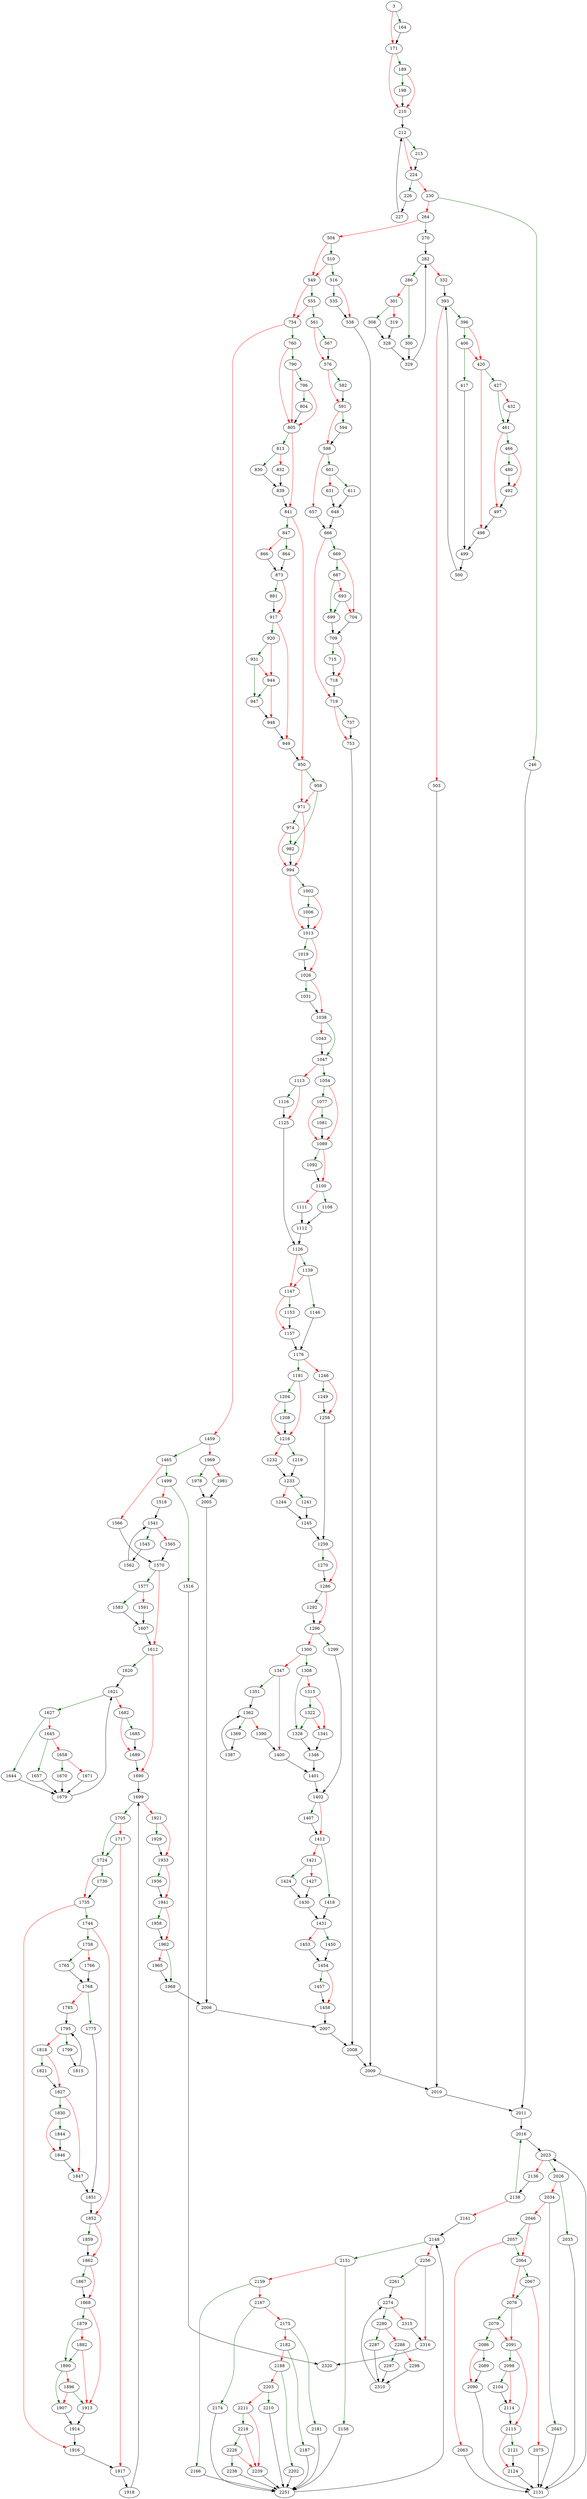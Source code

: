 strict digraph "sqlite3WhereCodeOneLoopStart" {
	// Node definitions.
	3 [entry=true];
	164;
	171;
	189;
	210;
	198;
	212;
	215;
	224;
	226;
	230;
	227;
	246;
	264;
	2011;
	270;
	504;
	282;
	286;
	332;
	300;
	301;
	329;
	308;
	319;
	328;
	393;
	396;
	503;
	406;
	420;
	417;
	499;
	427;
	498;
	461;
	432;
	466;
	497;
	480;
	492;
	500;
	2010;
	510;
	549;
	516;
	535;
	538;
	2009;
	555;
	754;
	561;
	567;
	576;
	582;
	591;
	594;
	598;
	601;
	657;
	611;
	631;
	648;
	666;
	669;
	719;
	687;
	704;
	699;
	693;
	709;
	715;
	718;
	737;
	753;
	2008;
	760;
	1459;
	790;
	805;
	796;
	804;
	813;
	841;
	830;
	832;
	839;
	847;
	950;
	864;
	866;
	873;
	881;
	917;
	920;
	949;
	931;
	944;
	947;
	948;
	958;
	971;
	982;
	974;
	994;
	1002;
	1013;
	1006;
	1019;
	1026;
	1031;
	1038;
	1047;
	1043;
	1054;
	1113;
	1077;
	1089;
	1081;
	1092;
	1100;
	1108;
	1111;
	1112;
	1126;
	1116;
	1125;
	1139;
	1147;
	1146;
	1176;
	1153;
	1157;
	1181;
	1246;
	1204;
	1216;
	1208;
	1219;
	1232;
	1233;
	1241;
	1244;
	1245;
	1259;
	1249;
	1258;
	1270;
	1286;
	1292;
	1296;
	1299;
	1300;
	1402;
	1308;
	1347;
	1328;
	1315;
	1322;
	1341;
	1346;
	1401;
	1351;
	1400;
	1362;
	1369;
	1390;
	1387;
	1407;
	1412;
	1418;
	1421;
	1431;
	1424;
	1427;
	1430;
	1450;
	1453;
	1454;
	1457;
	1458;
	2007;
	1465;
	1969;
	1499;
	1566;
	1516;
	1518;
	2320;
	1541;
	1545;
	1565;
	1562;
	1570;
	1577;
	1612;
	1583;
	1591;
	1607;
	1620;
	1690;
	1621;
	1627;
	1682;
	1644;
	1645;
	1679;
	1657;
	1658;
	1670;
	1671;
	1685;
	1689;
	1699;
	1705;
	1921;
	1724;
	1717;
	1917;
	1730;
	1735;
	1744;
	1916;
	1758;
	1852;
	1765;
	1766;
	1768;
	1775;
	1785;
	1851;
	1795;
	1799;
	1818;
	1815;
	1821;
	1827;
	1830;
	1847;
	1844;
	1846;
	1859;
	1862;
	1867;
	1868;
	1879;
	1913;
	1890;
	1882;
	1907;
	1896;
	1914;
	1918;
	1929;
	1933;
	1936;
	1941;
	1958;
	1962;
	1968;
	1965;
	2006;
	1978;
	1981;
	2005;
	2016;
	2023;
	2026;
	2136;
	2033;
	2034;
	2131;
	2043;
	2046;
	2057;
	2064;
	2063;
	2067;
	2076;
	2075;
	2079;
	2091;
	2086;
	2089;
	2090;
	2098;
	2115;
	2104;
	2114;
	2121;
	2124;
	2138;
	2141;
	2148;
	2151;
	2256;
	2158;
	2159;
	2251;
	2166;
	2167;
	2174;
	2175;
	2181;
	2182;
	2187;
	2188;
	2202;
	2203;
	2210;
	2211;
	2218;
	2239;
	2226;
	2238;
	2261;
	2316;
	2274;
	2280;
	2315;
	2287;
	2288;
	2310;
	2297;
	2298;

	// Edge definitions.
	3 -> 164 [
		color=darkgreen
		cond=true
	];
	3 -> 171 [
		color=red
		cond=false
	];
	164 -> 171;
	171 -> 189 [
		color=darkgreen
		cond=true
	];
	171 -> 210 [
		color=red
		cond=false
	];
	189 -> 210 [
		color=red
		cond=false
	];
	189 -> 198 [
		color=darkgreen
		cond=true
	];
	210 -> 212;
	198 -> 210;
	212 -> 215 [
		color=darkgreen
		cond=true
	];
	212 -> 224 [
		color=red
		cond=false
	];
	215 -> 224;
	224 -> 226 [
		color=darkgreen
		cond=true
	];
	224 -> 230 [
		color=red
		cond=false
	];
	226 -> 227;
	230 -> 246 [
		color=darkgreen
		cond=true
	];
	230 -> 264 [
		color=red
		cond=false
	];
	227 -> 212;
	246 -> 2011;
	264 -> 270 [
		color=darkgreen
		cond=true
	];
	264 -> 504 [
		color=red
		cond=false
	];
	2011 -> 2016;
	270 -> 282;
	504 -> 510 [
		color=darkgreen
		cond=true
	];
	504 -> 549 [
		color=red
		cond=false
	];
	282 -> 286 [
		color=darkgreen
		cond=true
	];
	282 -> 332 [
		color=red
		cond=false
	];
	286 -> 300 [
		color=darkgreen
		cond=true
	];
	286 -> 301 [
		color=red
		cond=false
	];
	332 -> 393;
	300 -> 329;
	301 -> 308 [
		color=darkgreen
		cond=true
	];
	301 -> 319 [
		color=red
		cond=false
	];
	329 -> 282;
	308 -> 328;
	319 -> 328;
	328 -> 329;
	393 -> 396 [
		color=darkgreen
		cond=true
	];
	393 -> 503 [
		color=red
		cond=false
	];
	396 -> 406 [
		color=darkgreen
		cond=true
	];
	396 -> 420 [
		color=red
		cond=false
	];
	503 -> 2010;
	406 -> 420 [
		color=red
		cond=false
	];
	406 -> 417 [
		color=darkgreen
		cond=true
	];
	420 -> 427 [
		color=darkgreen
		cond=true
	];
	420 -> 498 [
		color=red
		cond=false
	];
	417 -> 499;
	499 -> 500;
	427 -> 461 [
		color=darkgreen
		cond=true
	];
	427 -> 432 [
		color=red
		cond=false
	];
	498 -> 499;
	461 -> 466 [
		color=darkgreen
		cond=true
	];
	461 -> 497 [
		color=red
		cond=false
	];
	432 -> 461;
	466 -> 480 [
		color=darkgreen
		cond=true
	];
	466 -> 492 [
		color=red
		cond=false
	];
	497 -> 498;
	480 -> 492;
	492 -> 497;
	500 -> 393;
	2010 -> 2011;
	510 -> 549 [
		color=red
		cond=false
	];
	510 -> 516 [
		color=darkgreen
		cond=true
	];
	549 -> 555 [
		color=darkgreen
		cond=true
	];
	549 -> 754 [
		color=red
		cond=false
	];
	516 -> 535 [
		color=darkgreen
		cond=true
	];
	516 -> 538 [
		color=red
		cond=false
	];
	535 -> 538;
	538 -> 2009;
	2009 -> 2010;
	555 -> 754 [
		color=red
		cond=false
	];
	555 -> 561 [
		color=darkgreen
		cond=true
	];
	754 -> 760 [
		color=darkgreen
		cond=true
	];
	754 -> 1459 [
		color=red
		cond=false
	];
	561 -> 567 [
		color=darkgreen
		cond=true
	];
	561 -> 576 [
		color=red
		cond=false
	];
	567 -> 576;
	576 -> 582 [
		color=darkgreen
		cond=true
	];
	576 -> 591 [
		color=red
		cond=false
	];
	582 -> 591;
	591 -> 594 [
		color=darkgreen
		cond=true
	];
	591 -> 598 [
		color=red
		cond=false
	];
	594 -> 598;
	598 -> 601 [
		color=darkgreen
		cond=true
	];
	598 -> 657 [
		color=red
		cond=false
	];
	601 -> 611 [
		color=darkgreen
		cond=true
	];
	601 -> 631 [
		color=red
		cond=false
	];
	657 -> 666;
	611 -> 648;
	631 -> 648;
	648 -> 666;
	666 -> 669 [
		color=darkgreen
		cond=true
	];
	666 -> 719 [
		color=red
		cond=false
	];
	669 -> 687 [
		color=darkgreen
		cond=true
	];
	669 -> 704 [
		color=red
		cond=false
	];
	719 -> 737 [
		color=darkgreen
		cond=true
	];
	719 -> 753 [
		color=red
		cond=false
	];
	687 -> 699 [
		color=darkgreen
		cond=true
	];
	687 -> 693 [
		color=red
		cond=false
	];
	704 -> 709;
	699 -> 709;
	693 -> 704 [
		color=red
		cond=false
	];
	693 -> 699 [
		color=darkgreen
		cond=true
	];
	709 -> 715 [
		color=darkgreen
		cond=true
	];
	709 -> 718 [
		color=red
		cond=false
	];
	715 -> 718;
	718 -> 719;
	737 -> 753;
	753 -> 2008;
	2008 -> 2009;
	760 -> 790 [
		color=darkgreen
		cond=true
	];
	760 -> 805 [
		color=red
		cond=false
	];
	1459 -> 1465 [
		color=darkgreen
		cond=true
	];
	1459 -> 1969 [
		color=red
		cond=false
	];
	790 -> 805 [
		color=red
		cond=false
	];
	790 -> 796 [
		color=darkgreen
		cond=true
	];
	805 -> 813 [
		color=darkgreen
		cond=true
	];
	805 -> 841 [
		color=red
		cond=false
	];
	796 -> 805 [
		color=red
		cond=false
	];
	796 -> 804 [
		color=darkgreen
		cond=true
	];
	804 -> 805;
	813 -> 830 [
		color=darkgreen
		cond=true
	];
	813 -> 832 [
		color=red
		cond=false
	];
	841 -> 847 [
		color=darkgreen
		cond=true
	];
	841 -> 950 [
		color=red
		cond=false
	];
	830 -> 839;
	832 -> 839;
	839 -> 841;
	847 -> 864 [
		color=darkgreen
		cond=true
	];
	847 -> 866 [
		color=red
		cond=false
	];
	950 -> 958 [
		color=darkgreen
		cond=true
	];
	950 -> 971 [
		color=red
		cond=false
	];
	864 -> 873;
	866 -> 873;
	873 -> 881 [
		color=darkgreen
		cond=true
	];
	873 -> 917 [
		color=red
		cond=false
	];
	881 -> 917;
	917 -> 920 [
		color=darkgreen
		cond=true
	];
	917 -> 949 [
		color=red
		cond=false
	];
	920 -> 931 [
		color=darkgreen
		cond=true
	];
	920 -> 944 [
		color=red
		cond=false
	];
	949 -> 950;
	931 -> 944 [
		color=red
		cond=false
	];
	931 -> 947 [
		color=darkgreen
		cond=true
	];
	944 -> 947 [
		color=darkgreen
		cond=true
	];
	944 -> 948 [
		color=red
		cond=false
	];
	947 -> 948;
	948 -> 949;
	958 -> 971 [
		color=red
		cond=false
	];
	958 -> 982 [
		color=darkgreen
		cond=true
	];
	971 -> 974 [
		color=darkgreen
		cond=true
	];
	971 -> 994 [
		color=red
		cond=false
	];
	982 -> 994;
	974 -> 982 [
		color=darkgreen
		cond=true
	];
	974 -> 994 [
		color=red
		cond=false
	];
	994 -> 1002 [
		color=darkgreen
		cond=true
	];
	994 -> 1013 [
		color=red
		cond=false
	];
	1002 -> 1013 [
		color=red
		cond=false
	];
	1002 -> 1006 [
		color=darkgreen
		cond=true
	];
	1013 -> 1019 [
		color=darkgreen
		cond=true
	];
	1013 -> 1026 [
		color=red
		cond=false
	];
	1006 -> 1013;
	1019 -> 1026;
	1026 -> 1031 [
		color=darkgreen
		cond=true
	];
	1026 -> 1038 [
		color=red
		cond=false
	];
	1031 -> 1038;
	1038 -> 1047 [
		color=darkgreen
		cond=true
	];
	1038 -> 1043 [
		color=red
		cond=false
	];
	1047 -> 1054 [
		color=darkgreen
		cond=true
	];
	1047 -> 1113 [
		color=red
		cond=false
	];
	1043 -> 1047;
	1054 -> 1077 [
		color=darkgreen
		cond=true
	];
	1054 -> 1089 [
		color=red
		cond=false
	];
	1113 -> 1116 [
		color=darkgreen
		cond=true
	];
	1113 -> 1125 [
		color=red
		cond=false
	];
	1077 -> 1089 [
		color=red
		cond=false
	];
	1077 -> 1081 [
		color=darkgreen
		cond=true
	];
	1089 -> 1092 [
		color=darkgreen
		cond=true
	];
	1089 -> 1100 [
		color=red
		cond=false
	];
	1081 -> 1089;
	1092 -> 1100;
	1100 -> 1108 [
		color=darkgreen
		cond=true
	];
	1100 -> 1111 [
		color=red
		cond=false
	];
	1108 -> 1112;
	1111 -> 1112;
	1112 -> 1126;
	1126 -> 1139 [
		color=darkgreen
		cond=true
	];
	1126 -> 1147 [
		color=red
		cond=false
	];
	1116 -> 1125;
	1125 -> 1126;
	1139 -> 1147 [
		color=red
		cond=false
	];
	1139 -> 1146 [
		color=darkgreen
		cond=true
	];
	1147 -> 1153 [
		color=darkgreen
		cond=true
	];
	1147 -> 1157 [
		color=red
		cond=false
	];
	1146 -> 1176;
	1176 -> 1181 [
		color=darkgreen
		cond=true
	];
	1176 -> 1246 [
		color=red
		cond=false
	];
	1153 -> 1157;
	1157 -> 1176;
	1181 -> 1204 [
		color=darkgreen
		cond=true
	];
	1181 -> 1216 [
		color=red
		cond=false
	];
	1246 -> 1249 [
		color=darkgreen
		cond=true
	];
	1246 -> 1258 [
		color=red
		cond=false
	];
	1204 -> 1216 [
		color=red
		cond=false
	];
	1204 -> 1208 [
		color=darkgreen
		cond=true
	];
	1216 -> 1219 [
		color=darkgreen
		cond=true
	];
	1216 -> 1232 [
		color=red
		cond=false
	];
	1208 -> 1216;
	1219 -> 1233;
	1232 -> 1233;
	1233 -> 1241 [
		color=darkgreen
		cond=true
	];
	1233 -> 1244 [
		color=red
		cond=false
	];
	1241 -> 1245;
	1244 -> 1245;
	1245 -> 1259;
	1259 -> 1270 [
		color=darkgreen
		cond=true
	];
	1259 -> 1286 [
		color=red
		cond=false
	];
	1249 -> 1258;
	1258 -> 1259;
	1270 -> 1286;
	1286 -> 1292 [
		color=darkgreen
		cond=true
	];
	1286 -> 1296 [
		color=red
		cond=false
	];
	1292 -> 1296;
	1296 -> 1299 [
		color=darkgreen
		cond=true
	];
	1296 -> 1300 [
		color=red
		cond=false
	];
	1299 -> 1402;
	1300 -> 1308 [
		color=darkgreen
		cond=true
	];
	1300 -> 1347 [
		color=red
		cond=false
	];
	1402 -> 1407 [
		color=darkgreen
		cond=true
	];
	1402 -> 1412 [
		color=red
		cond=false
	];
	1308 -> 1328 [
		color=darkgreen
		cond=true
	];
	1308 -> 1315 [
		color=red
		cond=false
	];
	1347 -> 1351 [
		color=darkgreen
		cond=true
	];
	1347 -> 1400 [
		color=red
		cond=false
	];
	1328 -> 1346;
	1315 -> 1322 [
		color=darkgreen
		cond=true
	];
	1315 -> 1341 [
		color=red
		cond=false
	];
	1322 -> 1328 [
		color=darkgreen
		cond=true
	];
	1322 -> 1341 [
		color=red
		cond=false
	];
	1341 -> 1346;
	1346 -> 1401;
	1401 -> 1402;
	1351 -> 1362;
	1400 -> 1401;
	1362 -> 1369 [
		color=darkgreen
		cond=true
	];
	1362 -> 1390 [
		color=red
		cond=false
	];
	1369 -> 1387;
	1390 -> 1400;
	1387 -> 1362;
	1407 -> 1412;
	1412 -> 1418 [
		color=darkgreen
		cond=true
	];
	1412 -> 1421 [
		color=red
		cond=false
	];
	1418 -> 1431;
	1421 -> 1424 [
		color=darkgreen
		cond=true
	];
	1421 -> 1427 [
		color=red
		cond=false
	];
	1431 -> 1450 [
		color=darkgreen
		cond=true
	];
	1431 -> 1453 [
		color=red
		cond=false
	];
	1424 -> 1430;
	1427 -> 1430;
	1430 -> 1431;
	1450 -> 1454;
	1453 -> 1454;
	1454 -> 1457 [
		color=darkgreen
		cond=true
	];
	1454 -> 1458 [
		color=red
		cond=false
	];
	1457 -> 1458;
	1458 -> 2007;
	2007 -> 2008;
	1465 -> 1499 [
		color=darkgreen
		cond=true
	];
	1465 -> 1566 [
		color=red
		cond=false
	];
	1969 -> 1978 [
		color=darkgreen
		cond=true
	];
	1969 -> 1981 [
		color=red
		cond=false
	];
	1499 -> 1516 [
		color=darkgreen
		cond=true
	];
	1499 -> 1518 [
		color=red
		cond=false
	];
	1566 -> 1570;
	1516 -> 2320;
	1518 -> 1541;
	1541 -> 1545 [
		color=darkgreen
		cond=true
	];
	1541 -> 1565 [
		color=red
		cond=false
	];
	1545 -> 1562;
	1565 -> 1570;
	1562 -> 1541;
	1570 -> 1577 [
		color=darkgreen
		cond=true
	];
	1570 -> 1612 [
		color=red
		cond=false
	];
	1577 -> 1583 [
		color=darkgreen
		cond=true
	];
	1577 -> 1591 [
		color=red
		cond=false
	];
	1612 -> 1620 [
		color=darkgreen
		cond=true
	];
	1612 -> 1690 [
		color=red
		cond=false
	];
	1583 -> 1607;
	1591 -> 1607;
	1607 -> 1612;
	1620 -> 1621;
	1690 -> 1699;
	1621 -> 1627 [
		color=darkgreen
		cond=true
	];
	1621 -> 1682 [
		color=red
		cond=false
	];
	1627 -> 1644 [
		color=darkgreen
		cond=true
	];
	1627 -> 1645 [
		color=red
		cond=false
	];
	1682 -> 1685 [
		color=darkgreen
		cond=true
	];
	1682 -> 1689 [
		color=red
		cond=false
	];
	1644 -> 1679;
	1645 -> 1657 [
		color=darkgreen
		cond=true
	];
	1645 -> 1658 [
		color=red
		cond=false
	];
	1679 -> 1621;
	1657 -> 1679;
	1658 -> 1670 [
		color=darkgreen
		cond=true
	];
	1658 -> 1671 [
		color=red
		cond=false
	];
	1670 -> 1679;
	1671 -> 1679;
	1685 -> 1689;
	1689 -> 1690;
	1699 -> 1705 [
		color=darkgreen
		cond=true
	];
	1699 -> 1921 [
		color=red
		cond=false
	];
	1705 -> 1724 [
		color=darkgreen
		cond=true
	];
	1705 -> 1717 [
		color=red
		cond=false
	];
	1921 -> 1929 [
		color=darkgreen
		cond=true
	];
	1921 -> 1933 [
		color=red
		cond=false
	];
	1724 -> 1730 [
		color=darkgreen
		cond=true
	];
	1724 -> 1735 [
		color=red
		cond=false
	];
	1717 -> 1724 [
		color=darkgreen
		cond=true
	];
	1717 -> 1917 [
		color=red
		cond=false
	];
	1917 -> 1918;
	1730 -> 1735;
	1735 -> 1744 [
		color=darkgreen
		cond=true
	];
	1735 -> 1916 [
		color=red
		cond=false
	];
	1744 -> 1758 [
		color=darkgreen
		cond=true
	];
	1744 -> 1852 [
		color=red
		cond=false
	];
	1916 -> 1917;
	1758 -> 1765 [
		color=darkgreen
		cond=true
	];
	1758 -> 1766 [
		color=red
		cond=false
	];
	1852 -> 1859 [
		color=darkgreen
		cond=true
	];
	1852 -> 1862 [
		color=red
		cond=false
	];
	1765 -> 1768;
	1766 -> 1768;
	1768 -> 1775 [
		color=darkgreen
		cond=true
	];
	1768 -> 1785 [
		color=red
		cond=false
	];
	1775 -> 1851;
	1785 -> 1795;
	1851 -> 1852;
	1795 -> 1799 [
		color=darkgreen
		cond=true
	];
	1795 -> 1818 [
		color=red
		cond=false
	];
	1799 -> 1815;
	1818 -> 1821 [
		color=darkgreen
		cond=true
	];
	1818 -> 1827 [
		color=red
		cond=false
	];
	1815 -> 1795;
	1821 -> 1827;
	1827 -> 1830 [
		color=darkgreen
		cond=true
	];
	1827 -> 1847 [
		color=red
		cond=false
	];
	1830 -> 1844 [
		color=darkgreen
		cond=true
	];
	1830 -> 1846 [
		color=red
		cond=false
	];
	1847 -> 1851;
	1844 -> 1846;
	1846 -> 1847;
	1859 -> 1862;
	1862 -> 1867 [
		color=darkgreen
		cond=true
	];
	1862 -> 1868 [
		color=red
		cond=false
	];
	1867 -> 1868;
	1868 -> 1879 [
		color=darkgreen
		cond=true
	];
	1868 -> 1913 [
		color=red
		cond=false
	];
	1879 -> 1890 [
		color=darkgreen
		cond=true
	];
	1879 -> 1882 [
		color=red
		cond=false
	];
	1913 -> 1914;
	1890 -> 1907 [
		color=darkgreen
		cond=true
	];
	1890 -> 1896 [
		color=red
		cond=false
	];
	1882 -> 1913 [
		color=red
		cond=false
	];
	1882 -> 1890 [
		color=darkgreen
		cond=true
	];
	1907 -> 1914;
	1896 -> 1913 [
		color=darkgreen
		cond=true
	];
	1896 -> 1907 [
		color=red
		cond=false
	];
	1914 -> 1916;
	1918 -> 1699;
	1929 -> 1933;
	1933 -> 1936 [
		color=darkgreen
		cond=true
	];
	1933 -> 1941 [
		color=red
		cond=false
	];
	1936 -> 1941;
	1941 -> 1958 [
		color=darkgreen
		cond=true
	];
	1941 -> 1962 [
		color=red
		cond=false
	];
	1958 -> 1962;
	1962 -> 1968 [
		color=darkgreen
		cond=true
	];
	1962 -> 1965 [
		color=red
		cond=false
	];
	1968 -> 2006;
	1965 -> 1968;
	2006 -> 2007;
	1978 -> 2005;
	1981 -> 2005;
	2005 -> 2006;
	2016 -> 2023;
	2023 -> 2026 [
		color=darkgreen
		cond=true
	];
	2023 -> 2136 [
		color=red
		cond=false
	];
	2026 -> 2033 [
		color=darkgreen
		cond=true
	];
	2026 -> 2034 [
		color=red
		cond=false
	];
	2136 -> 2138;
	2033 -> 2131;
	2034 -> 2043 [
		color=darkgreen
		cond=true
	];
	2034 -> 2046 [
		color=red
		cond=false
	];
	2131 -> 2023;
	2043 -> 2131;
	2046 -> 2057 [
		color=darkgreen
		cond=true
	];
	2046 -> 2064 [
		color=red
		cond=false
	];
	2057 -> 2064 [
		color=darkgreen
		cond=true
	];
	2057 -> 2063 [
		color=red
		cond=false
	];
	2064 -> 2067 [
		color=darkgreen
		cond=true
	];
	2064 -> 2076 [
		color=red
		cond=false
	];
	2063 -> 2131;
	2067 -> 2076 [
		color=darkgreen
		cond=true
	];
	2067 -> 2075 [
		color=red
		cond=false
	];
	2076 -> 2079 [
		color=darkgreen
		cond=true
	];
	2076 -> 2091 [
		color=red
		cond=false
	];
	2075 -> 2131;
	2079 -> 2091 [
		color=red
		cond=false
	];
	2079 -> 2086 [
		color=darkgreen
		cond=true
	];
	2091 -> 2098 [
		color=darkgreen
		cond=true
	];
	2091 -> 2115 [
		color=red
		cond=false
	];
	2086 -> 2089 [
		color=darkgreen
		cond=true
	];
	2086 -> 2090 [
		color=red
		cond=false
	];
	2089 -> 2090;
	2090 -> 2131;
	2098 -> 2104 [
		color=darkgreen
		cond=true
	];
	2098 -> 2114 [
		color=red
		cond=false
	];
	2115 -> 2121 [
		color=darkgreen
		cond=true
	];
	2115 -> 2124 [
		color=red
		cond=false
	];
	2104 -> 2114;
	2114 -> 2115;
	2121 -> 2124;
	2124 -> 2131;
	2138 -> 2016 [
		color=darkgreen
		cond=true
	];
	2138 -> 2141 [
		color=red
		cond=false
	];
	2141 -> 2148;
	2148 -> 2151 [
		color=darkgreen
		cond=true
	];
	2148 -> 2256 [
		color=red
		cond=false
	];
	2151 -> 2158 [
		color=darkgreen
		cond=true
	];
	2151 -> 2159 [
		color=red
		cond=false
	];
	2256 -> 2261 [
		color=darkgreen
		cond=true
	];
	2256 -> 2316 [
		color=red
		cond=false
	];
	2158 -> 2251;
	2159 -> 2166 [
		color=darkgreen
		cond=true
	];
	2159 -> 2167 [
		color=red
		cond=false
	];
	2251 -> 2148;
	2166 -> 2251;
	2167 -> 2174 [
		color=darkgreen
		cond=true
	];
	2167 -> 2175 [
		color=red
		cond=false
	];
	2174 -> 2251;
	2175 -> 2181 [
		color=darkgreen
		cond=true
	];
	2175 -> 2182 [
		color=red
		cond=false
	];
	2181 -> 2251;
	2182 -> 2187 [
		color=darkgreen
		cond=true
	];
	2182 -> 2188 [
		color=red
		cond=false
	];
	2187 -> 2251;
	2188 -> 2202 [
		color=darkgreen
		cond=true
	];
	2188 -> 2203 [
		color=red
		cond=false
	];
	2202 -> 2251;
	2203 -> 2210 [
		color=darkgreen
		cond=true
	];
	2203 -> 2211 [
		color=red
		cond=false
	];
	2210 -> 2251;
	2211 -> 2218 [
		color=darkgreen
		cond=true
	];
	2211 -> 2239 [
		color=red
		cond=false
	];
	2218 -> 2239 [
		color=red
		cond=false
	];
	2218 -> 2226 [
		color=darkgreen
		cond=true
	];
	2239 -> 2251;
	2226 -> 2239 [
		color=red
		cond=false
	];
	2226 -> 2238 [
		color=darkgreen
		cond=true
	];
	2238 -> 2251;
	2261 -> 2274;
	2316 -> 2320;
	2274 -> 2280 [
		color=darkgreen
		cond=true
	];
	2274 -> 2315 [
		color=red
		cond=false
	];
	2280 -> 2287 [
		color=darkgreen
		cond=true
	];
	2280 -> 2288 [
		color=red
		cond=false
	];
	2315 -> 2316;
	2287 -> 2310;
	2288 -> 2297 [
		color=darkgreen
		cond=true
	];
	2288 -> 2298 [
		color=red
		cond=false
	];
	2310 -> 2274;
	2297 -> 2310;
	2298 -> 2310;
}